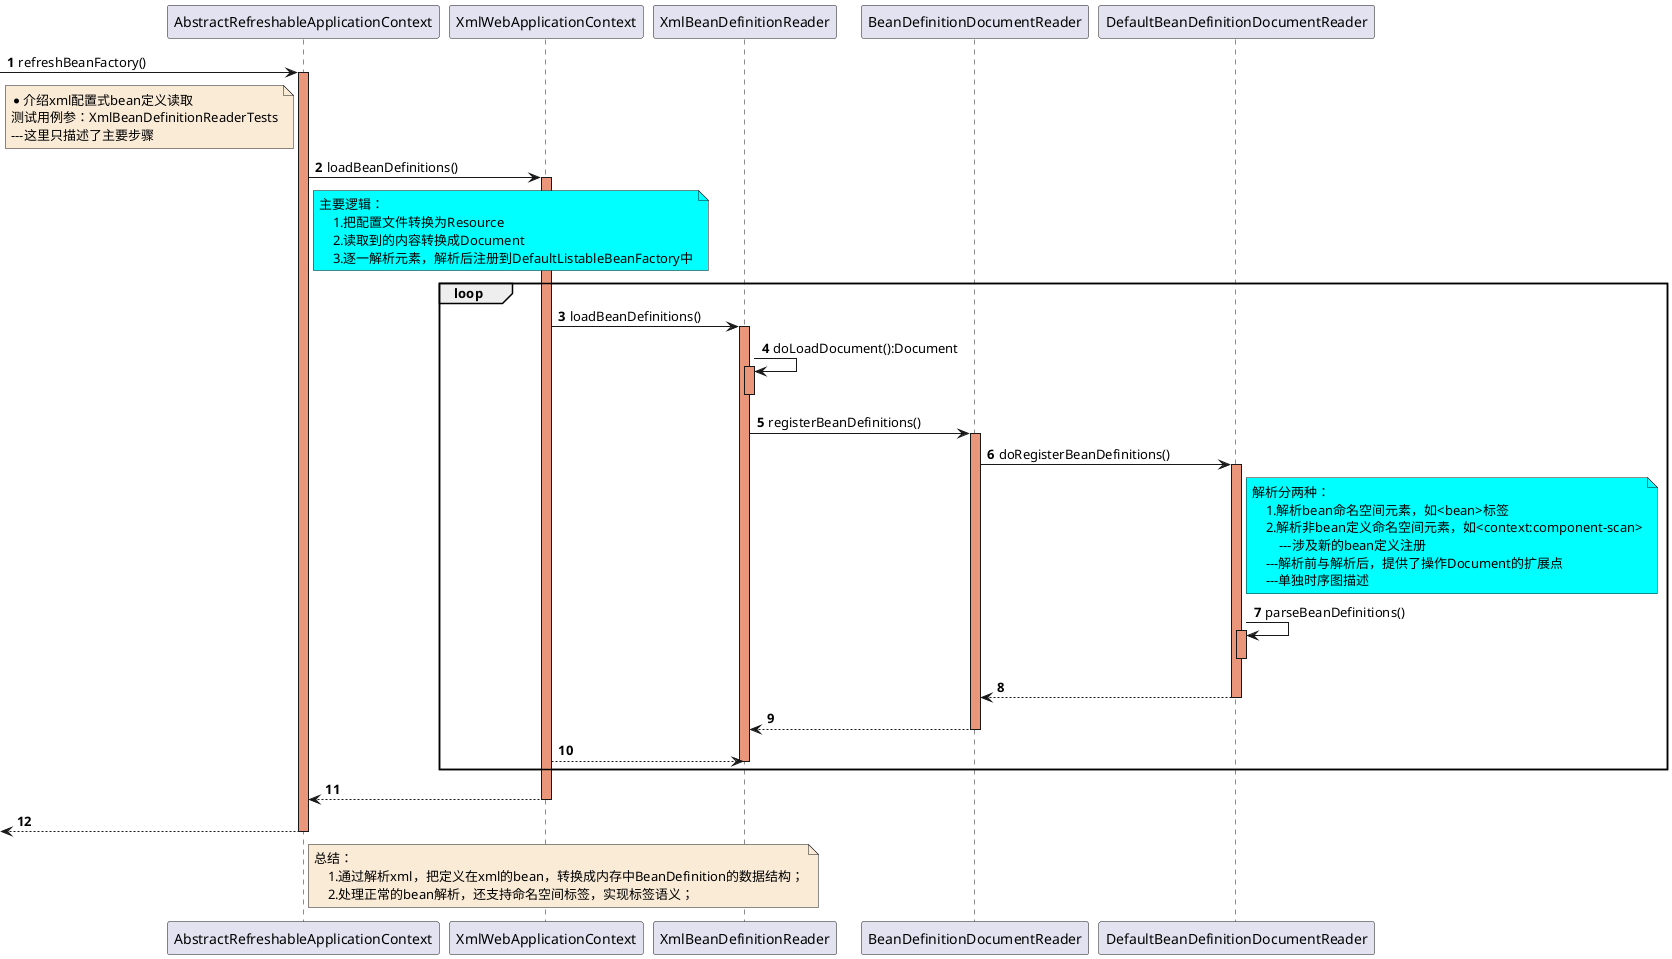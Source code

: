 @startuml

autonumber

->AbstractRefreshableApplicationContext : refreshBeanFactory()
    activate AbstractRefreshableApplicationContext #DarkSalmon

    note left of AbstractRefreshableApplicationContext #FAEBD7
        *介绍xml配置式bean定义读取
        测试用例参：XmlBeanDefinitionReaderTests
        ---这里只描述了主要步骤
    end note

    AbstractRefreshableApplicationContext -> XmlWebApplicationContext: loadBeanDefinitions()
    activate XmlWebApplicationContext #DarkSalmon
        note right of AbstractRefreshableApplicationContext #aqua
            主要逻辑：
                1.把配置文件转换为Resource
                2.读取到的内容转换成Document
                3.逐一解析元素，解析后注册到DefaultListableBeanFactory中
        end note
        loop

            XmlWebApplicationContext -> XmlBeanDefinitionReader: loadBeanDefinitions()
            activate XmlBeanDefinitionReader #DarkSalmon

                XmlBeanDefinitionReader -> XmlBeanDefinitionReader: doLoadDocument():Document
                activate XmlBeanDefinitionReader #DarkSalmon
                deactivate XmlBeanDefinitionReader

                XmlBeanDefinitionReader -> BeanDefinitionDocumentReader: registerBeanDefinitions()
                activate BeanDefinitionDocumentReader #DarkSalmon

                    BeanDefinitionDocumentReader -> DefaultBeanDefinitionDocumentReader: doRegisterBeanDefinitions()
                    activate DefaultBeanDefinitionDocumentReader #DarkSalmon
                        note right of DefaultBeanDefinitionDocumentReader #aqua
                            解析分两种：
                                1.解析bean命名空间元素，如<bean>标签
                                2.解析非bean定义命名空间元素，如<context:component-scan>
                                    ---涉及新的bean定义注册
                                ---解析前与解析后，提供了操作Document的扩展点
                                ---单独时序图描述
                        end note

                        DefaultBeanDefinitionDocumentReader -> DefaultBeanDefinitionDocumentReader: parseBeanDefinitions()
                        activate DefaultBeanDefinitionDocumentReader #DarkSalmon
                        deactivate DefaultBeanDefinitionDocumentReader

                    DefaultBeanDefinitionDocumentReader --> BeanDefinitionDocumentReader
                    deactivate DefaultBeanDefinitionDocumentReader

                BeanDefinitionDocumentReader --> XmlBeanDefinitionReader
                deactivate BeanDefinitionDocumentReader

            XmlBeanDefinitionReader <-- XmlWebApplicationContext
            deactivate XmlBeanDefinitionReader

        end

    AbstractRefreshableApplicationContext <-- XmlWebApplicationContext
    deactivate XmlWebApplicationContext


<--AbstractRefreshableApplicationContext
    deactivate AbstractRefreshableApplicationContext


note right of AbstractRefreshableApplicationContext #FAEBD7
    总结：
        1.通过解析xml，把定义在xml的bean，转换成内存中BeanDefinition的数据结构；
        2.处理正常的bean解析，还支持命名空间标签，实现标签语义；
end note



@enduml